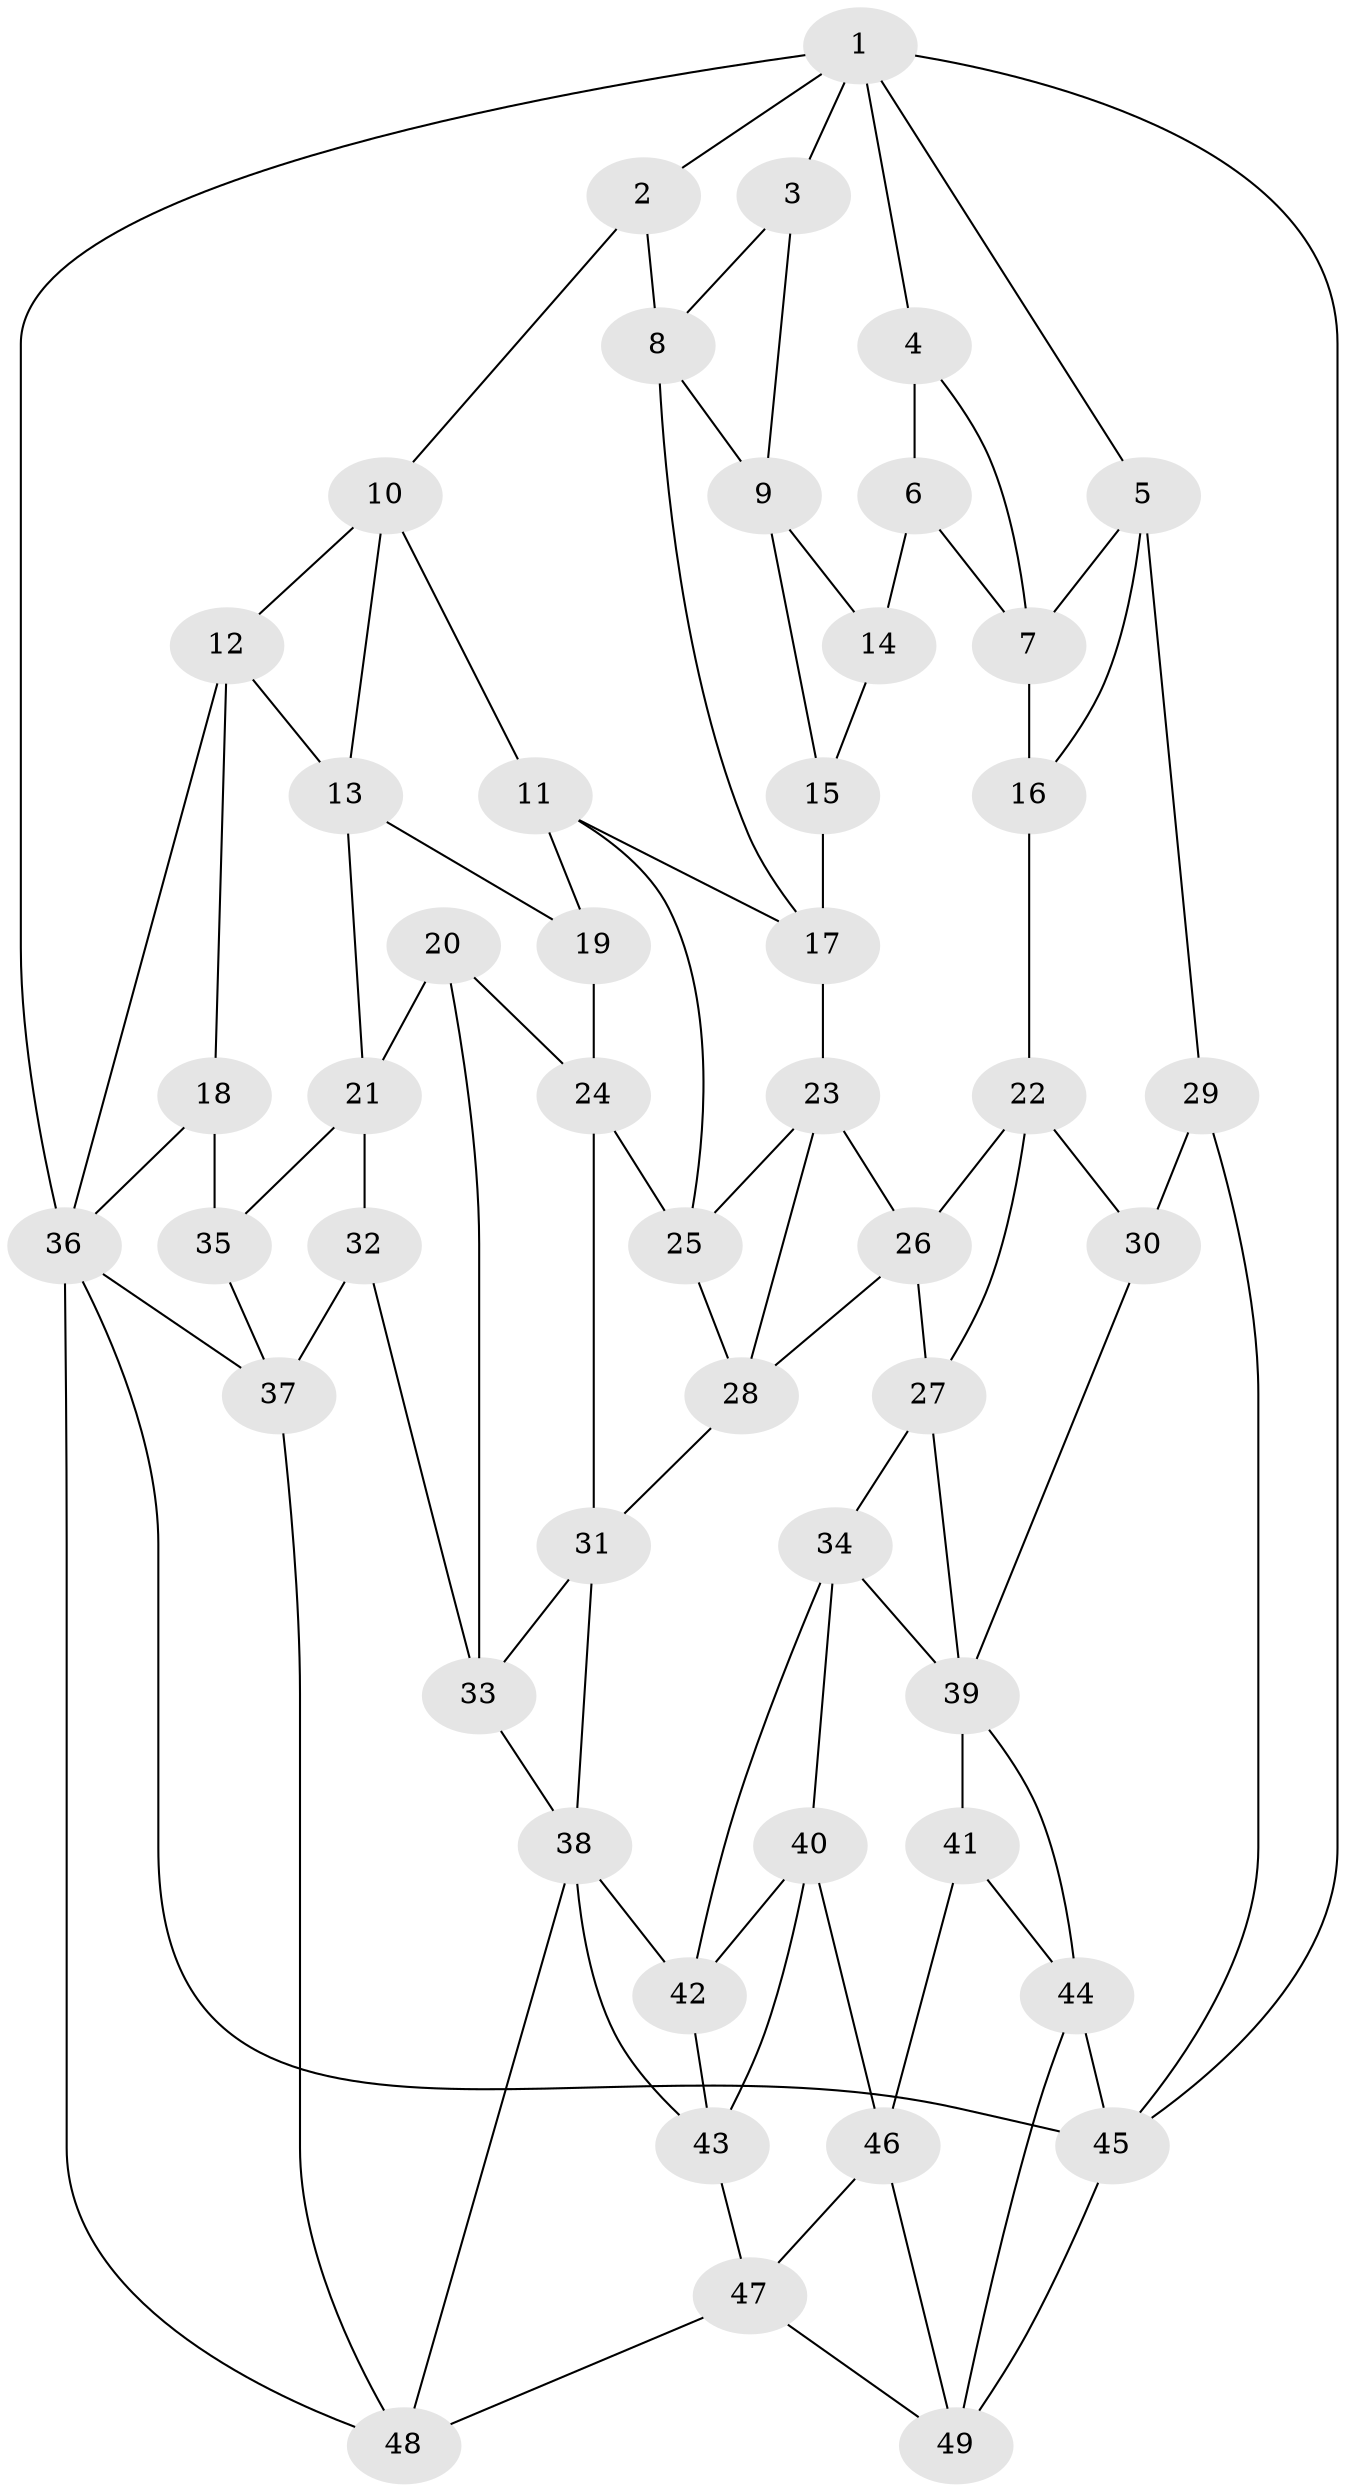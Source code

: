 // original degree distribution, {3: 0.020618556701030927, 6: 0.2268041237113402, 4: 0.25773195876288657, 5: 0.4948453608247423}
// Generated by graph-tools (version 1.1) at 2025/27/03/09/25 03:27:16]
// undirected, 49 vertices, 94 edges
graph export_dot {
graph [start="1"]
  node [color=gray90,style=filled];
  1;
  2;
  3;
  4;
  5;
  6;
  7;
  8;
  9;
  10;
  11;
  12;
  13;
  14;
  15;
  16;
  17;
  18;
  19;
  20;
  21;
  22;
  23;
  24;
  25;
  26;
  27;
  28;
  29;
  30;
  31;
  32;
  33;
  34;
  35;
  36;
  37;
  38;
  39;
  40;
  41;
  42;
  43;
  44;
  45;
  46;
  47;
  48;
  49;
  1 -- 2 [weight=1.0];
  1 -- 3 [weight=1.0];
  1 -- 4 [weight=1.0];
  1 -- 5 [weight=1.0];
  1 -- 36 [weight=1.0];
  1 -- 45 [weight=1.0];
  2 -- 8 [weight=1.0];
  2 -- 10 [weight=1.0];
  3 -- 8 [weight=1.0];
  3 -- 9 [weight=1.0];
  4 -- 6 [weight=1.0];
  4 -- 7 [weight=1.0];
  5 -- 7 [weight=1.0];
  5 -- 16 [weight=1.0];
  5 -- 29 [weight=1.0];
  6 -- 7 [weight=1.0];
  6 -- 14 [weight=2.0];
  7 -- 16 [weight=1.0];
  8 -- 9 [weight=1.0];
  8 -- 17 [weight=1.0];
  9 -- 14 [weight=1.0];
  9 -- 15 [weight=1.0];
  10 -- 11 [weight=1.0];
  10 -- 12 [weight=1.0];
  10 -- 13 [weight=1.0];
  11 -- 17 [weight=1.0];
  11 -- 19 [weight=1.0];
  11 -- 25 [weight=1.0];
  12 -- 13 [weight=1.0];
  12 -- 18 [weight=1.0];
  12 -- 36 [weight=1.0];
  13 -- 19 [weight=1.0];
  13 -- 21 [weight=1.0];
  14 -- 15 [weight=1.0];
  15 -- 17 [weight=1.0];
  16 -- 22 [weight=1.0];
  17 -- 23 [weight=1.0];
  18 -- 35 [weight=1.0];
  18 -- 36 [weight=1.0];
  19 -- 24 [weight=1.0];
  20 -- 21 [weight=1.0];
  20 -- 24 [weight=1.0];
  20 -- 33 [weight=1.0];
  21 -- 32 [weight=1.0];
  21 -- 35 [weight=1.0];
  22 -- 26 [weight=1.0];
  22 -- 27 [weight=1.0];
  22 -- 30 [weight=1.0];
  23 -- 25 [weight=1.0];
  23 -- 26 [weight=1.0];
  23 -- 28 [weight=1.0];
  24 -- 25 [weight=1.0];
  24 -- 31 [weight=1.0];
  25 -- 28 [weight=1.0];
  26 -- 27 [weight=1.0];
  26 -- 28 [weight=1.0];
  27 -- 34 [weight=1.0];
  27 -- 39 [weight=1.0];
  28 -- 31 [weight=1.0];
  29 -- 30 [weight=2.0];
  29 -- 45 [weight=1.0];
  30 -- 39 [weight=1.0];
  31 -- 33 [weight=1.0];
  31 -- 38 [weight=1.0];
  32 -- 33 [weight=1.0];
  32 -- 37 [weight=2.0];
  33 -- 38 [weight=1.0];
  34 -- 39 [weight=1.0];
  34 -- 40 [weight=1.0];
  34 -- 42 [weight=1.0];
  35 -- 37 [weight=2.0];
  36 -- 37 [weight=1.0];
  36 -- 45 [weight=1.0];
  36 -- 48 [weight=1.0];
  37 -- 48 [weight=1.0];
  38 -- 42 [weight=1.0];
  38 -- 43 [weight=1.0];
  38 -- 48 [weight=1.0];
  39 -- 41 [weight=2.0];
  39 -- 44 [weight=1.0];
  40 -- 42 [weight=1.0];
  40 -- 43 [weight=1.0];
  40 -- 46 [weight=1.0];
  41 -- 44 [weight=1.0];
  41 -- 46 [weight=1.0];
  42 -- 43 [weight=1.0];
  43 -- 47 [weight=1.0];
  44 -- 45 [weight=1.0];
  44 -- 49 [weight=1.0];
  45 -- 49 [weight=1.0];
  46 -- 47 [weight=1.0];
  46 -- 49 [weight=1.0];
  47 -- 48 [weight=1.0];
  47 -- 49 [weight=1.0];
}
